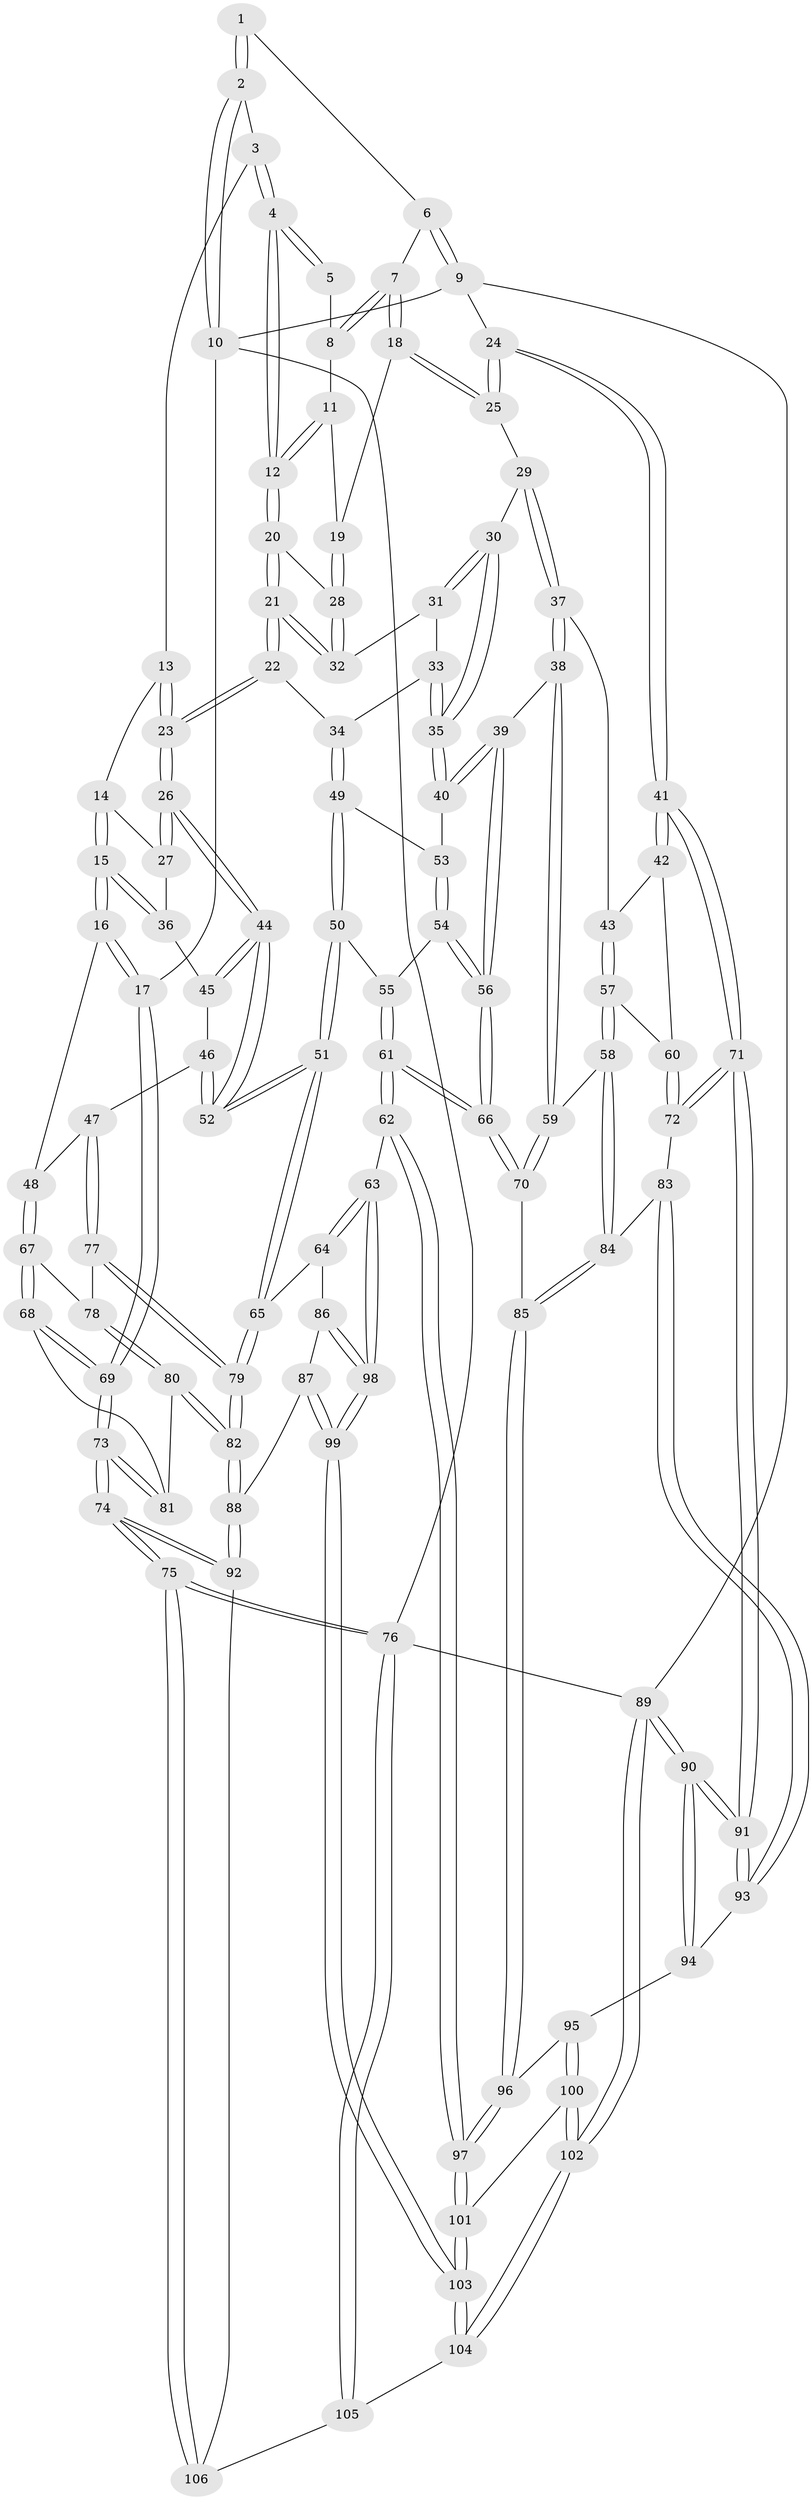 // coarse degree distribution, {4: 0.5396825396825397, 6: 0.1111111111111111, 3: 0.1111111111111111, 5: 0.23809523809523808}
// Generated by graph-tools (version 1.1) at 2025/42/03/06/25 10:42:27]
// undirected, 106 vertices, 262 edges
graph export_dot {
graph [start="1"]
  node [color=gray90,style=filled];
  1 [pos="+0.7324181552234049+0"];
  2 [pos="+0.4407511517554207+0"];
  3 [pos="+0.44136789634112716+0"];
  4 [pos="+0.4958390874600781+0.04992002737814172"];
  5 [pos="+0.71414269655851+0.06001047340967621"];
  6 [pos="+0.9336899501807641+0"];
  7 [pos="+0.8262499165146138+0.12535337406184235"];
  8 [pos="+0.715192984118351+0.09527249207210413"];
  9 [pos="+1+0"];
  10 [pos="+0+0"];
  11 [pos="+0.6689350245297768+0.12464133599843968"];
  12 [pos="+0.514457256698839+0.10723541754436396"];
  13 [pos="+0.29551312325015433+0.1332922518196639"];
  14 [pos="+0.24644879041831372+0.15928507120438987"];
  15 [pos="+0+0.2099180300475155"];
  16 [pos="+0+0.19093639792932446"];
  17 [pos="+0+0.1671776882377642"];
  18 [pos="+0.8387915933047315+0.18369127376390185"];
  19 [pos="+0.7171397492933445+0.1991918634325432"];
  20 [pos="+0.5107012588791456+0.16047768457327666"];
  21 [pos="+0.44974758260402364+0.30788180980295476"];
  22 [pos="+0.4470761679744269+0.3117931061559452"];
  23 [pos="+0.4142187389817682+0.3294333922944729"];
  24 [pos="+1+0.2542830436791597"];
  25 [pos="+0.9176728879683826+0.28093146202228053"];
  26 [pos="+0.4081927427122863+0.33449871514065255"];
  27 [pos="+0.33316859372557955+0.29957685632426406"];
  28 [pos="+0.6771289307549465+0.2508502550498734"];
  29 [pos="+0.8862362679379705+0.3127745487633734"];
  30 [pos="+0.8121969327137948+0.3179667566366731"];
  31 [pos="+0.6919995219422824+0.3135339369917992"];
  32 [pos="+0.6878757710366223+0.307966922759608"];
  33 [pos="+0.6903730143501248+0.31866881363115696"];
  34 [pos="+0.5747584475499191+0.41105863280822236"];
  35 [pos="+0.6968220065342642+0.43903134231447216"];
  36 [pos="+0+0.21127504533717445"];
  37 [pos="+0.8603969635846164+0.39824826806936225"];
  38 [pos="+0.7432234273400167+0.4837460945277694"];
  39 [pos="+0.7254572313192137+0.47635620808041307"];
  40 [pos="+0.6957414757855519+0.4503270292859466"];
  41 [pos="+1+0.526587778227075"];
  42 [pos="+0.946953688945081+0.5073786463283356"];
  43 [pos="+0.8859946727654813+0.46629910449967044"];
  44 [pos="+0.3631865441172089+0.4296632198038186"];
  45 [pos="+0.1879966643546429+0.3535970016608117"];
  46 [pos="+0.20825018143040958+0.4909767863979019"];
  47 [pos="+0.19783756550288406+0.4955958294109799"];
  48 [pos="+0+0.31280882905558904"];
  49 [pos="+0.592036223136995+0.43886962330444423"];
  50 [pos="+0.5636654633032522+0.4953191968968124"];
  51 [pos="+0.40552016778482536+0.5642029982712673"];
  52 [pos="+0.3602604721093066+0.44354402636894735"];
  53 [pos="+0.6289468884561482+0.4496886034306495"];
  54 [pos="+0.6311289862745747+0.5235477848581996"];
  55 [pos="+0.5833160746860451+0.5315937928434007"];
  56 [pos="+0.6508354866618017+0.5503308954217352"];
  57 [pos="+0.8425184974810369+0.5721841623788654"];
  58 [pos="+0.8252900062679129+0.5892861748844638"];
  59 [pos="+0.7721213437227703+0.5651112743867143"];
  60 [pos="+0.915375138298089+0.5563521452780085"];
  61 [pos="+0.6030018193688362+0.6676069602893099"];
  62 [pos="+0.5527108547426652+0.7148887157643317"];
  63 [pos="+0.544715332281324+0.7159645308150124"];
  64 [pos="+0.4086761163312456+0.5747518767030367"];
  65 [pos="+0.4058530994832315+0.5693836970339785"];
  66 [pos="+0.6298798176800207+0.6526570043072168"];
  67 [pos="+0.057068343533615166+0.5344416032104146"];
  68 [pos="+0.048273679311017385+0.5619117180212051"];
  69 [pos="+0+0.6181289873134016"];
  70 [pos="+0.6670607425125725+0.6455392941944962"];
  71 [pos="+1+0.5868628417330499"];
  72 [pos="+0.9613515088299437+0.6112198880987313"];
  73 [pos="+0+0.7985507470088262"];
  74 [pos="+0+1"];
  75 [pos="+0+1"];
  76 [pos="+0+1"];
  77 [pos="+0.18715376491394717+0.5217021709977339"];
  78 [pos="+0.12720067142232958+0.5454406499846619"];
  79 [pos="+0.21300109620566646+0.6503391415414136"];
  80 [pos="+0.09651903827739705+0.66676033103964"];
  81 [pos="+0.06702555500066236+0.663643499351746"];
  82 [pos="+0.18537988442331613+0.7013167705848986"];
  83 [pos="+0.8606618537797652+0.6629974358171894"];
  84 [pos="+0.8558356173514764+0.660167911519705"];
  85 [pos="+0.7757646655325702+0.7068704448889999"];
  86 [pos="+0.30917397937374363+0.7527569050233248"];
  87 [pos="+0.30300074560163104+0.7573344517384863"];
  88 [pos="+0.20424255105108965+0.7584948796354503"];
  89 [pos="+1+1"];
  90 [pos="+1+1"];
  91 [pos="+1+0.5957311420809726"];
  92 [pos="+0.18599850123761358+0.8087238281663574"];
  93 [pos="+0.884886849755269+0.7037160357597516"];
  94 [pos="+0.9060660714948683+0.7640662213641799"];
  95 [pos="+0.8479825959928344+0.7969650913170089"];
  96 [pos="+0.766814682603456+0.7471115671476463"];
  97 [pos="+0.6892905236592488+0.8250860157897032"];
  98 [pos="+0.5272899220078633+0.7403999915533759"];
  99 [pos="+0.4408765336876035+0.9349592132333095"];
  100 [pos="+0.7642984346239672+0.929016670964866"];
  101 [pos="+0.6949365080220308+0.8381015341913918"];
  102 [pos="+0.8406915033221671+1"];
  103 [pos="+0.42796058057843345+1"];
  104 [pos="+0.40439153989482435+1"];
  105 [pos="+0.40310925663652425+1"];
  106 [pos="+0.23593507288556562+0.8956014786488302"];
  1 -- 2;
  1 -- 2;
  1 -- 6;
  2 -- 3;
  2 -- 10;
  2 -- 10;
  3 -- 4;
  3 -- 4;
  3 -- 13;
  4 -- 5;
  4 -- 5;
  4 -- 12;
  4 -- 12;
  5 -- 8;
  6 -- 7;
  6 -- 9;
  6 -- 9;
  7 -- 8;
  7 -- 8;
  7 -- 18;
  7 -- 18;
  8 -- 11;
  9 -- 10;
  9 -- 24;
  9 -- 89;
  10 -- 17;
  10 -- 76;
  11 -- 12;
  11 -- 12;
  11 -- 19;
  12 -- 20;
  12 -- 20;
  13 -- 14;
  13 -- 23;
  13 -- 23;
  14 -- 15;
  14 -- 15;
  14 -- 27;
  15 -- 16;
  15 -- 16;
  15 -- 36;
  15 -- 36;
  16 -- 17;
  16 -- 17;
  16 -- 48;
  17 -- 69;
  17 -- 69;
  18 -- 19;
  18 -- 25;
  18 -- 25;
  19 -- 28;
  19 -- 28;
  20 -- 21;
  20 -- 21;
  20 -- 28;
  21 -- 22;
  21 -- 22;
  21 -- 32;
  21 -- 32;
  22 -- 23;
  22 -- 23;
  22 -- 34;
  23 -- 26;
  23 -- 26;
  24 -- 25;
  24 -- 25;
  24 -- 41;
  24 -- 41;
  25 -- 29;
  26 -- 27;
  26 -- 27;
  26 -- 44;
  26 -- 44;
  27 -- 36;
  28 -- 32;
  28 -- 32;
  29 -- 30;
  29 -- 37;
  29 -- 37;
  30 -- 31;
  30 -- 31;
  30 -- 35;
  30 -- 35;
  31 -- 32;
  31 -- 33;
  33 -- 34;
  33 -- 35;
  33 -- 35;
  34 -- 49;
  34 -- 49;
  35 -- 40;
  35 -- 40;
  36 -- 45;
  37 -- 38;
  37 -- 38;
  37 -- 43;
  38 -- 39;
  38 -- 59;
  38 -- 59;
  39 -- 40;
  39 -- 40;
  39 -- 56;
  39 -- 56;
  40 -- 53;
  41 -- 42;
  41 -- 42;
  41 -- 71;
  41 -- 71;
  42 -- 43;
  42 -- 60;
  43 -- 57;
  43 -- 57;
  44 -- 45;
  44 -- 45;
  44 -- 52;
  44 -- 52;
  45 -- 46;
  46 -- 47;
  46 -- 52;
  46 -- 52;
  47 -- 48;
  47 -- 77;
  47 -- 77;
  48 -- 67;
  48 -- 67;
  49 -- 50;
  49 -- 50;
  49 -- 53;
  50 -- 51;
  50 -- 51;
  50 -- 55;
  51 -- 52;
  51 -- 52;
  51 -- 65;
  51 -- 65;
  53 -- 54;
  53 -- 54;
  54 -- 55;
  54 -- 56;
  54 -- 56;
  55 -- 61;
  55 -- 61;
  56 -- 66;
  56 -- 66;
  57 -- 58;
  57 -- 58;
  57 -- 60;
  58 -- 59;
  58 -- 84;
  58 -- 84;
  59 -- 70;
  59 -- 70;
  60 -- 72;
  60 -- 72;
  61 -- 62;
  61 -- 62;
  61 -- 66;
  61 -- 66;
  62 -- 63;
  62 -- 97;
  62 -- 97;
  63 -- 64;
  63 -- 64;
  63 -- 98;
  63 -- 98;
  64 -- 65;
  64 -- 86;
  65 -- 79;
  65 -- 79;
  66 -- 70;
  66 -- 70;
  67 -- 68;
  67 -- 68;
  67 -- 78;
  68 -- 69;
  68 -- 69;
  68 -- 81;
  69 -- 73;
  69 -- 73;
  70 -- 85;
  71 -- 72;
  71 -- 72;
  71 -- 91;
  71 -- 91;
  72 -- 83;
  73 -- 74;
  73 -- 74;
  73 -- 81;
  73 -- 81;
  74 -- 75;
  74 -- 75;
  74 -- 92;
  74 -- 92;
  75 -- 76;
  75 -- 76;
  75 -- 106;
  75 -- 106;
  76 -- 105;
  76 -- 105;
  76 -- 89;
  77 -- 78;
  77 -- 79;
  77 -- 79;
  78 -- 80;
  78 -- 80;
  79 -- 82;
  79 -- 82;
  80 -- 81;
  80 -- 82;
  80 -- 82;
  82 -- 88;
  82 -- 88;
  83 -- 84;
  83 -- 93;
  83 -- 93;
  84 -- 85;
  84 -- 85;
  85 -- 96;
  85 -- 96;
  86 -- 87;
  86 -- 98;
  86 -- 98;
  87 -- 88;
  87 -- 99;
  87 -- 99;
  88 -- 92;
  88 -- 92;
  89 -- 90;
  89 -- 90;
  89 -- 102;
  89 -- 102;
  90 -- 91;
  90 -- 91;
  90 -- 94;
  90 -- 94;
  91 -- 93;
  91 -- 93;
  92 -- 106;
  93 -- 94;
  94 -- 95;
  95 -- 96;
  95 -- 100;
  95 -- 100;
  96 -- 97;
  96 -- 97;
  97 -- 101;
  97 -- 101;
  98 -- 99;
  98 -- 99;
  99 -- 103;
  99 -- 103;
  100 -- 101;
  100 -- 102;
  100 -- 102;
  101 -- 103;
  101 -- 103;
  102 -- 104;
  102 -- 104;
  103 -- 104;
  103 -- 104;
  104 -- 105;
  105 -- 106;
}
